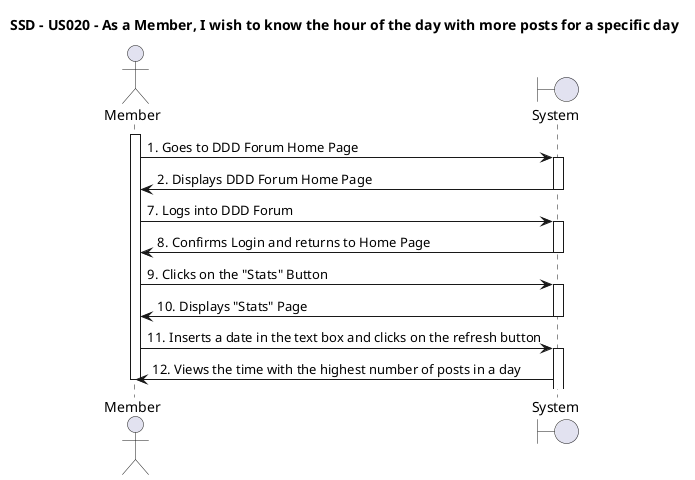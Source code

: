 @startuml US020-sucess
title SSD - US020 - As a Member, I wish to know the hour of the day with more posts for a specific day

actor Member
boundary System

activate Member
Member -> System: 1. Goes to DDD Forum Home Page
activate System
System -> Member: 2. Displays DDD Forum Home Page
deactivate System
Member -> System: 7. Logs into DDD Forum

activate System
System -> Member: 8. Confirms Login and returns to Home Page
deactivate System

Member -> System: 9. Clicks on the "Stats" Button

activate System
System -> Member: 10. Displays "Stats" Page
deactivate System

Member -> System: 11. Inserts a date in the text box and clicks on the refresh button

activate System
System -> Member: 12. Views the time with the highest number of posts in a day 
deactivate Member

@enduml


